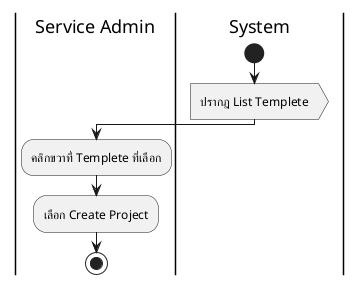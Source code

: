 @startuml
|Service Admin|
|System|
start
|System|
:ปรากฎ List Templete>
|Service Admin|
:คลิกขวาที่ Templete ที่เลือก;
:เลือก Create Project;
stop
@enduml